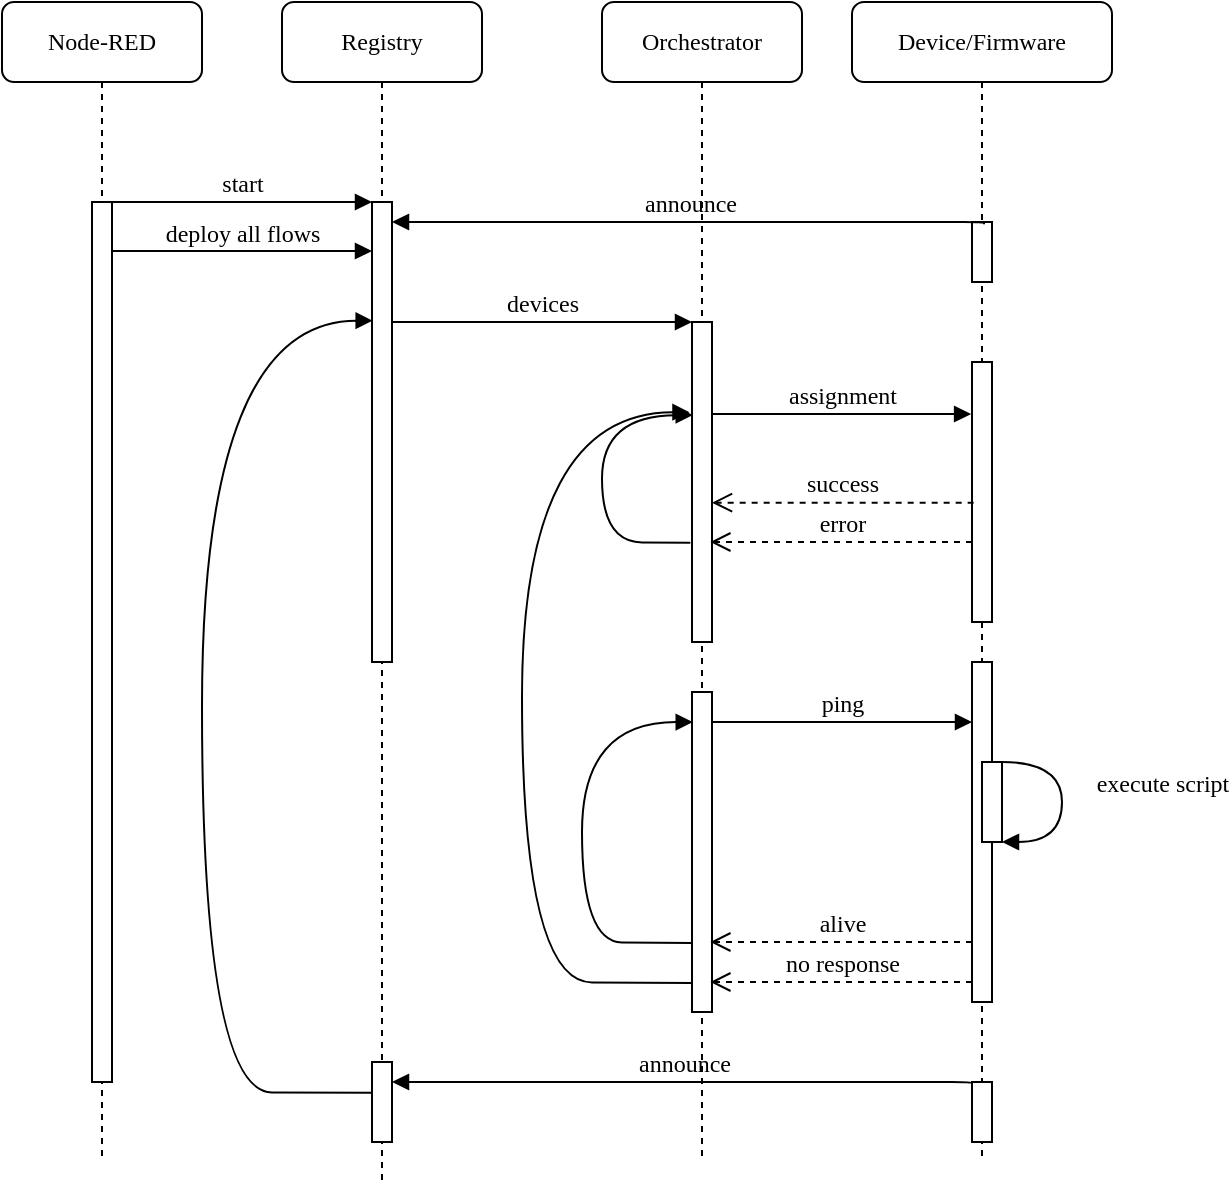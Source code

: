<mxfile version="13.3.5" type="device"><diagram name="Page-1" id="13e1069c-82ec-6db2-03f1-153e76fe0fe0"><mxGraphModel dx="2031" dy="1101" grid="1" gridSize="10" guides="1" tooltips="1" connect="1" arrows="1" fold="1" page="1" pageScale="1" pageWidth="1100" pageHeight="850" background="#ffffff" math="0" shadow="0"><root><mxCell id="0"/><mxCell id="1" parent="0"/><mxCell id="7baba1c4bc27f4b0-2" value="Registry" style="shape=umlLifeline;perimeter=lifelinePerimeter;whiteSpace=wrap;html=1;container=1;collapsible=0;recursiveResize=0;outlineConnect=0;rounded=1;shadow=0;comic=0;labelBackgroundColor=none;strokeWidth=1;fontFamily=Verdana;fontSize=12;align=center;" parent="1" vertex="1"><mxGeometry x="240" y="80" width="100" height="590" as="geometry"/></mxCell><mxCell id="7baba1c4bc27f4b0-10" value="" style="html=1;points=[];perimeter=orthogonalPerimeter;rounded=0;shadow=0;comic=0;labelBackgroundColor=none;strokeWidth=1;fontFamily=Verdana;fontSize=12;align=center;" parent="7baba1c4bc27f4b0-2" vertex="1"><mxGeometry x="45" y="100" width="10" height="230" as="geometry"/></mxCell><mxCell id="_u1A-wuztvYLbMrq7-VR-17" value="" style="html=1;points=[];perimeter=orthogonalPerimeter;rounded=0;shadow=0;comic=0;labelBackgroundColor=none;strokeWidth=1;fontFamily=Verdana;fontSize=12;align=center;" vertex="1" parent="7baba1c4bc27f4b0-2"><mxGeometry x="45" y="530" width="10" height="40" as="geometry"/></mxCell><mxCell id="7baba1c4bc27f4b0-3" value="Orchestrator" style="shape=umlLifeline;perimeter=lifelinePerimeter;whiteSpace=wrap;html=1;container=1;collapsible=0;recursiveResize=0;outlineConnect=0;rounded=1;shadow=0;comic=0;labelBackgroundColor=none;strokeWidth=1;fontFamily=Verdana;fontSize=12;align=center;" parent="1" vertex="1"><mxGeometry x="400" y="80" width="100" height="580" as="geometry"/></mxCell><mxCell id="7baba1c4bc27f4b0-13" value="" style="html=1;points=[];perimeter=orthogonalPerimeter;rounded=0;shadow=0;comic=0;labelBackgroundColor=none;strokeWidth=1;fontFamily=Verdana;fontSize=12;align=center;" parent="7baba1c4bc27f4b0-3" vertex="1"><mxGeometry x="45" y="160" width="10" height="160" as="geometry"/></mxCell><mxCell id="_u1A-wuztvYLbMrq7-VR-5" value="" style="html=1;verticalAlign=bottom;endArrow=block;labelBackgroundColor=none;fontFamily=Verdana;fontSize=12;elbow=vertical;edgeStyle=orthogonalEdgeStyle;curved=1;exitX=-0.083;exitY=0.69;exitPerimeter=0;exitDx=0;exitDy=0;entryX=0.036;entryY=0.291;entryDx=0;entryDy=0;entryPerimeter=0;" edge="1" parent="7baba1c4bc27f4b0-3" source="7baba1c4bc27f4b0-13" target="7baba1c4bc27f4b0-13"><mxGeometry x="-0.161" y="30" relative="1" as="geometry"><mxPoint x="-39.997" y="280" as="sourcePoint"/><mxPoint x="-34.997" y="318.333" as="targetPoint"/><Array as="points"><mxPoint x="40" y="270"/><mxPoint y="270"/><mxPoint y="207"/></Array><mxPoint as="offset"/></mxGeometry></mxCell><mxCell id="_u1A-wuztvYLbMrq7-VR-6" value="" style="html=1;points=[];perimeter=orthogonalPerimeter;rounded=0;shadow=0;comic=0;labelBackgroundColor=none;strokeWidth=1;fontFamily=Verdana;fontSize=12;align=center;" vertex="1" parent="7baba1c4bc27f4b0-3"><mxGeometry x="45" y="345" width="10" height="160" as="geometry"/></mxCell><mxCell id="_u1A-wuztvYLbMrq7-VR-12" value="" style="html=1;verticalAlign=bottom;endArrow=block;labelBackgroundColor=none;fontFamily=Verdana;fontSize=12;elbow=vertical;edgeStyle=orthogonalEdgeStyle;curved=1;exitX=0.036;exitY=0.784;exitPerimeter=0;exitDx=0;exitDy=0;entryX=0.036;entryY=0.094;entryDx=0;entryDy=0;entryPerimeter=0;" edge="1" parent="7baba1c4bc27f4b0-3" source="_u1A-wuztvYLbMrq7-VR-6" target="_u1A-wuztvYLbMrq7-VR-6"><mxGeometry x="-0.161" y="30" relative="1" as="geometry"><mxPoint x="34.14" y="463.84" as="sourcePoint"/><mxPoint x="35.33" y="400.0" as="targetPoint"/><Array as="points"><mxPoint x="30" y="470"/><mxPoint x="-10" y="470"/><mxPoint x="-10" y="360"/></Array><mxPoint as="offset"/></mxGeometry></mxCell><mxCell id="7baba1c4bc27f4b0-4" value="Device/Firmware" style="shape=umlLifeline;perimeter=lifelinePerimeter;whiteSpace=wrap;html=1;container=1;collapsible=0;recursiveResize=0;outlineConnect=0;rounded=1;shadow=0;comic=0;labelBackgroundColor=none;strokeWidth=1;fontFamily=Verdana;fontSize=12;align=center;" parent="1" vertex="1"><mxGeometry x="525" y="80" width="130" height="580" as="geometry"/></mxCell><mxCell id="7baba1c4bc27f4b0-34" value="" style="html=1;points=[];perimeter=orthogonalPerimeter;rounded=0;shadow=0;comic=0;labelBackgroundColor=none;strokeWidth=1;fontFamily=Verdana;fontSize=12;align=center;" parent="7baba1c4bc27f4b0-4" vertex="1"><mxGeometry x="60" y="180" width="10" height="130" as="geometry"/></mxCell><mxCell id="7baba1c4bc27f4b0-22" value="" style="html=1;points=[];perimeter=orthogonalPerimeter;rounded=0;shadow=0;comic=0;labelBackgroundColor=none;strokeWidth=1;fontFamily=Verdana;fontSize=12;align=center;" parent="7baba1c4bc27f4b0-4" vertex="1"><mxGeometry x="60" y="330" width="10" height="170" as="geometry"/></mxCell><mxCell id="7baba1c4bc27f4b0-37" value="" style="html=1;points=[];perimeter=orthogonalPerimeter;rounded=0;shadow=0;comic=0;labelBackgroundColor=none;strokeWidth=1;fontFamily=Verdana;fontSize=12;align=center;" parent="7baba1c4bc27f4b0-4" vertex="1"><mxGeometry x="65" y="380" width="10" height="40" as="geometry"/></mxCell><mxCell id="7baba1c4bc27f4b0-39" value="execute script" style="html=1;verticalAlign=bottom;endArrow=block;labelBackgroundColor=none;fontFamily=Verdana;fontSize=12;elbow=vertical;edgeStyle=orthogonalEdgeStyle;curved=1;exitX=1;exitY=0;exitDx=0;exitDy=0;exitPerimeter=0;" parent="7baba1c4bc27f4b0-4" edge="1" source="7baba1c4bc27f4b0-37"><mxGeometry x="0.4" y="-54" relative="1" as="geometry"><mxPoint x="70.333" y="391" as="sourcePoint"/><mxPoint x="75" y="420" as="targetPoint"/><Array as="points"><mxPoint x="105" y="380"/><mxPoint x="105" y="420"/></Array><mxPoint x="50" y="34" as="offset"/></mxGeometry></mxCell><mxCell id="_u1A-wuztvYLbMrq7-VR-15" value="" style="html=1;points=[];perimeter=orthogonalPerimeter;rounded=0;shadow=0;comic=0;labelBackgroundColor=none;strokeWidth=1;fontFamily=Verdana;fontSize=12;align=center;" vertex="1" parent="7baba1c4bc27f4b0-4"><mxGeometry x="60" y="540" width="10" height="30" as="geometry"/></mxCell><mxCell id="7baba1c4bc27f4b0-8" value="Node-RED" style="shape=umlLifeline;perimeter=lifelinePerimeter;whiteSpace=wrap;html=1;container=1;collapsible=0;recursiveResize=0;outlineConnect=0;rounded=1;shadow=0;comic=0;labelBackgroundColor=none;strokeWidth=1;fontFamily=Verdana;fontSize=12;align=center;" parent="1" vertex="1"><mxGeometry x="100" y="80" width="100" height="580" as="geometry"/></mxCell><mxCell id="7baba1c4bc27f4b0-9" value="" style="html=1;points=[];perimeter=orthogonalPerimeter;rounded=0;shadow=0;comic=0;labelBackgroundColor=none;strokeWidth=1;fontFamily=Verdana;fontSize=12;align=center;" parent="7baba1c4bc27f4b0-8" vertex="1"><mxGeometry x="45" y="100" width="10" height="440" as="geometry"/></mxCell><mxCell id="7baba1c4bc27f4b0-16" value="" style="html=1;points=[];perimeter=orthogonalPerimeter;rounded=0;shadow=0;comic=0;labelBackgroundColor=none;strokeWidth=1;fontFamily=Verdana;fontSize=12;align=center;" parent="1" vertex="1"><mxGeometry x="585" y="190" width="10" height="30" as="geometry"/></mxCell><mxCell id="7baba1c4bc27f4b0-17" value="assignment" style="html=1;verticalAlign=bottom;endArrow=block;labelBackgroundColor=none;fontFamily=Verdana;fontSize=12;edgeStyle=elbowEdgeStyle;elbow=vertical;entryX=-0.045;entryY=0.202;entryDx=0;entryDy=0;entryPerimeter=0;" parent="1" source="7baba1c4bc27f4b0-13" target="7baba1c4bc27f4b0-34" edge="1"><mxGeometry x="1" y="-65" relative="1" as="geometry"><mxPoint x="510" y="220" as="sourcePoint"/><Array as="points"><mxPoint x="530" y="286"/></Array><mxPoint x="580" y="286" as="targetPoint"/><mxPoint as="offset"/></mxGeometry></mxCell><mxCell id="7baba1c4bc27f4b0-11" value="start" style="html=1;verticalAlign=bottom;endArrow=block;entryX=0;entryY=0;labelBackgroundColor=none;fontFamily=Verdana;fontSize=12;edgeStyle=elbowEdgeStyle;elbow=vertical;" parent="1" source="7baba1c4bc27f4b0-9" target="7baba1c4bc27f4b0-10" edge="1"><mxGeometry relative="1" as="geometry"><mxPoint x="220" y="190" as="sourcePoint"/></mxGeometry></mxCell><mxCell id="7baba1c4bc27f4b0-14" value="devices" style="html=1;verticalAlign=bottom;endArrow=block;entryX=0;entryY=0;labelBackgroundColor=none;fontFamily=Verdana;fontSize=12;edgeStyle=elbowEdgeStyle;elbow=vertical;" parent="1" source="7baba1c4bc27f4b0-10" target="7baba1c4bc27f4b0-13" edge="1"><mxGeometry relative="1" as="geometry"><mxPoint x="370" y="200" as="sourcePoint"/></mxGeometry></mxCell><mxCell id="_u1A-wuztvYLbMrq7-VR-1" value="announce" style="html=1;verticalAlign=bottom;endArrow=block;labelBackgroundColor=none;fontFamily=Verdana;fontSize=12;edgeStyle=elbowEdgeStyle;elbow=vertical;exitX=0.6;exitY=0.005;exitDx=0;exitDy=0;exitPerimeter=0;" edge="1" parent="1" target="7baba1c4bc27f4b0-10"><mxGeometry relative="1" as="geometry"><mxPoint x="591" y="191.1" as="sourcePoint"/><mxPoint x="300" y="190" as="targetPoint"/><Array as="points"><mxPoint x="570" y="190"/></Array></mxGeometry></mxCell><mxCell id="_u1A-wuztvYLbMrq7-VR-3" value="success" style="html=1;verticalAlign=bottom;endArrow=open;dashed=1;endSize=8;exitX=0.083;exitY=0.541;labelBackgroundColor=none;fontFamily=Verdana;fontSize=12;exitDx=0;exitDy=0;exitPerimeter=0;" edge="1" parent="1" source="7baba1c4bc27f4b0-34" target="7baba1c4bc27f4b0-13"><mxGeometry relative="1" as="geometry"><mxPoint x="460" y="330" as="targetPoint"/><mxPoint x="590" y="424" as="sourcePoint"/></mxGeometry></mxCell><mxCell id="_u1A-wuztvYLbMrq7-VR-4" value="error" style="html=1;verticalAlign=bottom;endArrow=open;dashed=1;endSize=8;exitX=0.083;exitY=0.541;labelBackgroundColor=none;fontFamily=Verdana;fontSize=12;exitDx=0;exitDy=0;exitPerimeter=0;" edge="1" parent="1"><mxGeometry relative="1" as="geometry"><mxPoint x="454.17" y="350.0" as="targetPoint"/><mxPoint x="585.0" y="350.0" as="sourcePoint"/></mxGeometry></mxCell><mxCell id="_u1A-wuztvYLbMrq7-VR-7" value="deploy all flows" style="html=1;verticalAlign=bottom;endArrow=block;labelBackgroundColor=none;fontFamily=Verdana;fontSize=12;edgeStyle=elbowEdgeStyle;elbow=vertical;entryX=0;entryY=0.107;entryDx=0;entryDy=0;entryPerimeter=0;" edge="1" parent="1" source="7baba1c4bc27f4b0-9" target="7baba1c4bc27f4b0-10"><mxGeometry relative="1" as="geometry"><mxPoint x="160" y="205" as="sourcePoint"/><mxPoint x="280" y="205" as="targetPoint"/></mxGeometry></mxCell><mxCell id="_u1A-wuztvYLbMrq7-VR-8" value="ping" style="html=1;verticalAlign=bottom;endArrow=block;labelBackgroundColor=none;fontFamily=Verdana;fontSize=12;edgeStyle=elbowEdgeStyle;elbow=vertical;entryX=-0.045;entryY=0.202;entryDx=0;entryDy=0;entryPerimeter=0;" edge="1" parent="1"><mxGeometry x="1" y="-65" relative="1" as="geometry"><mxPoint x="455.45" y="440" as="sourcePoint"/><Array as="points"><mxPoint x="530.45" y="440"/></Array><mxPoint x="585.0" y="440.26" as="targetPoint"/><mxPoint as="offset"/></mxGeometry></mxCell><mxCell id="_u1A-wuztvYLbMrq7-VR-10" value="alive" style="html=1;verticalAlign=bottom;endArrow=open;dashed=1;endSize=8;exitX=0.083;exitY=0.541;labelBackgroundColor=none;fontFamily=Verdana;fontSize=12;exitDx=0;exitDy=0;exitPerimeter=0;" edge="1" parent="1"><mxGeometry relative="1" as="geometry"><mxPoint x="454.17" y="550.0" as="targetPoint"/><mxPoint x="585.0" y="550.0" as="sourcePoint"/></mxGeometry></mxCell><mxCell id="_u1A-wuztvYLbMrq7-VR-13" value="no response" style="html=1;verticalAlign=bottom;endArrow=open;dashed=1;endSize=8;exitX=0.083;exitY=0.541;labelBackgroundColor=none;fontFamily=Verdana;fontSize=12;exitDx=0;exitDy=0;exitPerimeter=0;" edge="1" parent="1"><mxGeometry relative="1" as="geometry"><mxPoint x="454.17" y="570" as="targetPoint"/><mxPoint x="585" y="570" as="sourcePoint"/></mxGeometry></mxCell><mxCell id="_u1A-wuztvYLbMrq7-VR-14" value="" style="html=1;verticalAlign=bottom;endArrow=block;labelBackgroundColor=none;fontFamily=Verdana;fontSize=12;elbow=vertical;edgeStyle=orthogonalEdgeStyle;curved=1;exitX=0.036;exitY=0.784;exitPerimeter=0;exitDx=0;exitDy=0;entryX=-0.126;entryY=0.282;entryDx=0;entryDy=0;entryPerimeter=0;" edge="1" parent="1" target="7baba1c4bc27f4b0-13"><mxGeometry x="-0.161" y="30" relative="1" as="geometry"><mxPoint x="445.33" y="570.44" as="sourcePoint"/><mxPoint x="440" y="290" as="targetPoint"/><Array as="points"><mxPoint x="430" y="570"/><mxPoint x="360" y="570"/><mxPoint x="360" y="285"/></Array><mxPoint as="offset"/></mxGeometry></mxCell><mxCell id="_u1A-wuztvYLbMrq7-VR-16" value="announce" style="html=1;verticalAlign=bottom;endArrow=block;labelBackgroundColor=none;fontFamily=Verdana;fontSize=12;edgeStyle=elbowEdgeStyle;elbow=vertical;exitX=0.6;exitY=0.005;exitDx=0;exitDy=0;exitPerimeter=0;" edge="1" parent="1"><mxGeometry relative="1" as="geometry"><mxPoint x="585" y="621.1" as="sourcePoint"/><mxPoint x="295" y="620" as="targetPoint"/><Array as="points"><mxPoint x="564" y="620"/></Array></mxGeometry></mxCell><mxCell id="_u1A-wuztvYLbMrq7-VR-18" value="" style="html=1;verticalAlign=bottom;endArrow=block;labelBackgroundColor=none;fontFamily=Verdana;fontSize=12;elbow=vertical;edgeStyle=orthogonalEdgeStyle;curved=1;exitX=0.036;exitY=0.784;exitPerimeter=0;exitDx=0;exitDy=0;entryX=0.033;entryY=0.258;entryDx=0;entryDy=0;entryPerimeter=0;" edge="1" parent="1" target="7baba1c4bc27f4b0-10"><mxGeometry x="-0.161" y="30" relative="1" as="geometry"><mxPoint x="285.33" y="625.36" as="sourcePoint"/><mxPoint x="283.74" y="340.04" as="targetPoint"/><Array as="points"><mxPoint x="270" y="625"/><mxPoint x="200" y="625"/><mxPoint x="200" y="239"/></Array><mxPoint as="offset"/></mxGeometry></mxCell></root></mxGraphModel></diagram></mxfile>